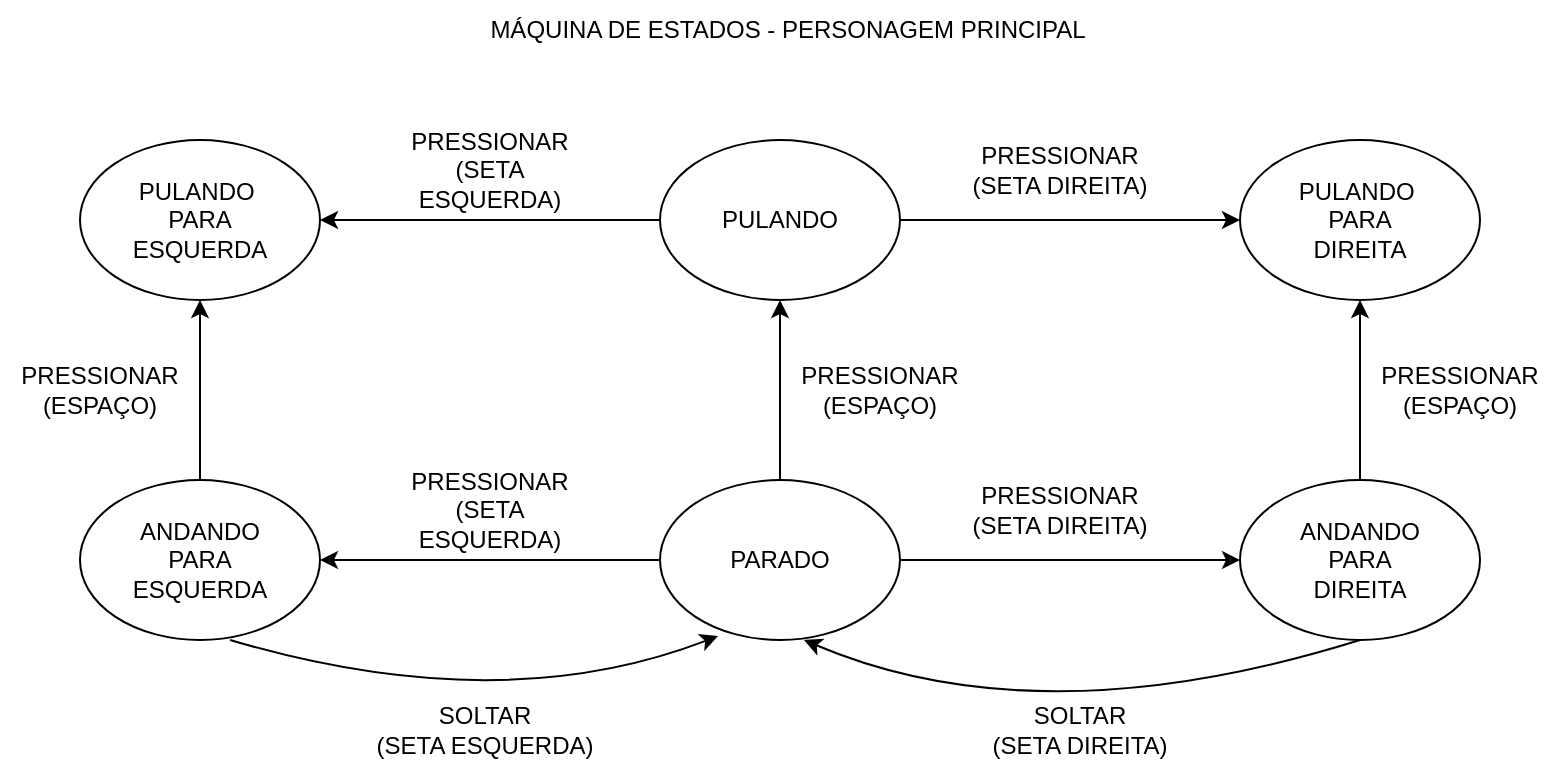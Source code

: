 <mxfile version="28.2.4">
  <diagram name="Página-1" id="mXZYl64TImKxE9nwr8pG">
    <mxGraphModel dx="1381" dy="775" grid="1" gridSize="10" guides="1" tooltips="1" connect="1" arrows="1" fold="1" page="1" pageScale="1" pageWidth="827" pageHeight="1169" math="0" shadow="0">
      <root>
        <mxCell id="0" />
        <mxCell id="1" parent="0" />
        <mxCell id="-Y-EHWKwXSZfCZ-6Ars3-1" value="PARADO" style="ellipse;whiteSpace=wrap;html=1;" vertex="1" parent="1">
          <mxGeometry x="350" y="260" width="120" height="80" as="geometry" />
        </mxCell>
        <mxCell id="-Y-EHWKwXSZfCZ-6Ars3-2" value="PULANDO" style="ellipse;whiteSpace=wrap;html=1;" vertex="1" parent="1">
          <mxGeometry x="350" y="90" width="120" height="80" as="geometry" />
        </mxCell>
        <mxCell id="-Y-EHWKwXSZfCZ-6Ars3-3" value="ANDANDO&lt;div&gt;PARA&lt;/div&gt;&lt;div&gt;DIREITA&lt;/div&gt;" style="ellipse;whiteSpace=wrap;html=1;" vertex="1" parent="1">
          <mxGeometry x="640" y="260" width="120" height="80" as="geometry" />
        </mxCell>
        <mxCell id="-Y-EHWKwXSZfCZ-6Ars3-4" value="ANDANDO&lt;div&gt;PARA&lt;/div&gt;&lt;div&gt;ESQUERDA&lt;/div&gt;" style="ellipse;whiteSpace=wrap;html=1;" vertex="1" parent="1">
          <mxGeometry x="60" y="260" width="120" height="80" as="geometry" />
        </mxCell>
        <mxCell id="-Y-EHWKwXSZfCZ-6Ars3-6" value="" style="endArrow=classic;html=1;rounded=0;entryX=0;entryY=0.5;entryDx=0;entryDy=0;exitX=1;exitY=0.5;exitDx=0;exitDy=0;" edge="1" parent="1" source="-Y-EHWKwXSZfCZ-6Ars3-1" target="-Y-EHWKwXSZfCZ-6Ars3-3">
          <mxGeometry width="50" height="50" relative="1" as="geometry">
            <mxPoint x="520" y="340" as="sourcePoint" />
            <mxPoint x="570" y="290" as="targetPoint" />
          </mxGeometry>
        </mxCell>
        <mxCell id="-Y-EHWKwXSZfCZ-6Ars3-7" value="PRESSIONAR (SETA DIREITA)" style="text;html=1;align=center;verticalAlign=middle;whiteSpace=wrap;rounded=0;" vertex="1" parent="1">
          <mxGeometry x="500" y="260" width="100" height="30" as="geometry" />
        </mxCell>
        <mxCell id="-Y-EHWKwXSZfCZ-6Ars3-8" value="" style="endArrow=classic;html=1;rounded=0;exitX=0;exitY=0.5;exitDx=0;exitDy=0;entryX=1;entryY=0.5;entryDx=0;entryDy=0;" edge="1" parent="1" source="-Y-EHWKwXSZfCZ-6Ars3-1" target="-Y-EHWKwXSZfCZ-6Ars3-4">
          <mxGeometry width="50" height="50" relative="1" as="geometry">
            <mxPoint x="240" y="290" as="sourcePoint" />
            <mxPoint x="290" y="240" as="targetPoint" />
          </mxGeometry>
        </mxCell>
        <mxCell id="-Y-EHWKwXSZfCZ-6Ars3-9" value="PRESSIONAR (SETA ESQUERDA&lt;span style=&quot;background-color: transparent; color: light-dark(rgb(0, 0, 0), rgb(255, 255, 255));&quot;&gt;)&lt;/span&gt;" style="text;html=1;align=center;verticalAlign=middle;whiteSpace=wrap;rounded=0;" vertex="1" parent="1">
          <mxGeometry x="210" y="260" width="110" height="30" as="geometry" />
        </mxCell>
        <mxCell id="-Y-EHWKwXSZfCZ-6Ars3-10" value="" style="endArrow=classic;html=1;rounded=0;entryX=0.5;entryY=1;entryDx=0;entryDy=0;exitX=0.5;exitY=0;exitDx=0;exitDy=0;" edge="1" parent="1" source="-Y-EHWKwXSZfCZ-6Ars3-1" target="-Y-EHWKwXSZfCZ-6Ars3-2">
          <mxGeometry width="50" height="50" relative="1" as="geometry">
            <mxPoint x="320" y="450" as="sourcePoint" />
            <mxPoint x="370" y="400" as="targetPoint" />
          </mxGeometry>
        </mxCell>
        <mxCell id="-Y-EHWKwXSZfCZ-6Ars3-13" value="PULANDO&amp;nbsp;&lt;div&gt;PARA&lt;/div&gt;&lt;div&gt;ESQUERDA&lt;/div&gt;" style="ellipse;whiteSpace=wrap;html=1;" vertex="1" parent="1">
          <mxGeometry x="60" y="90" width="120" height="80" as="geometry" />
        </mxCell>
        <mxCell id="-Y-EHWKwXSZfCZ-6Ars3-14" value="PULANDO&amp;nbsp;&lt;div&gt;PARA&lt;/div&gt;&lt;div&gt;DIREITA&lt;/div&gt;" style="ellipse;whiteSpace=wrap;html=1;" vertex="1" parent="1">
          <mxGeometry x="640" y="90" width="120" height="80" as="geometry" />
        </mxCell>
        <mxCell id="-Y-EHWKwXSZfCZ-6Ars3-16" value="" style="endArrow=classic;html=1;rounded=0;entryX=0.5;entryY=1;entryDx=0;entryDy=0;exitX=0.5;exitY=0;exitDx=0;exitDy=0;" edge="1" parent="1" source="-Y-EHWKwXSZfCZ-6Ars3-4" target="-Y-EHWKwXSZfCZ-6Ars3-13">
          <mxGeometry width="50" height="50" relative="1" as="geometry">
            <mxPoint x="200" y="220" as="sourcePoint" />
            <mxPoint x="250" y="170" as="targetPoint" />
          </mxGeometry>
        </mxCell>
        <mxCell id="-Y-EHWKwXSZfCZ-6Ars3-17" value="" style="endArrow=classic;html=1;rounded=0;entryX=0.5;entryY=1;entryDx=0;entryDy=0;exitX=0.5;exitY=0;exitDx=0;exitDy=0;" edge="1" parent="1" source="-Y-EHWKwXSZfCZ-6Ars3-3" target="-Y-EHWKwXSZfCZ-6Ars3-14">
          <mxGeometry width="50" height="50" relative="1" as="geometry">
            <mxPoint x="480" y="420" as="sourcePoint" />
            <mxPoint x="530" y="370" as="targetPoint" />
          </mxGeometry>
        </mxCell>
        <mxCell id="-Y-EHWKwXSZfCZ-6Ars3-18" value="PRESSIONAR (ESPAÇO)" style="text;html=1;align=center;verticalAlign=middle;whiteSpace=wrap;rounded=0;" vertex="1" parent="1">
          <mxGeometry x="20" y="200" width="100" height="30" as="geometry" />
        </mxCell>
        <mxCell id="-Y-EHWKwXSZfCZ-6Ars3-19" value="PRESSIONAR (ESPAÇO)" style="text;html=1;align=center;verticalAlign=middle;whiteSpace=wrap;rounded=0;" vertex="1" parent="1">
          <mxGeometry x="700" y="200" width="100" height="30" as="geometry" />
        </mxCell>
        <mxCell id="-Y-EHWKwXSZfCZ-6Ars3-20" value="PRESSIONAR (ESPAÇO)" style="text;html=1;align=center;verticalAlign=middle;whiteSpace=wrap;rounded=0;" vertex="1" parent="1">
          <mxGeometry x="410" y="200" width="100" height="30" as="geometry" />
        </mxCell>
        <mxCell id="-Y-EHWKwXSZfCZ-6Ars3-21" value="" style="endArrow=classic;html=1;rounded=0;entryX=0;entryY=0.5;entryDx=0;entryDy=0;exitX=1;exitY=0.5;exitDx=0;exitDy=0;" edge="1" parent="1">
          <mxGeometry width="50" height="50" relative="1" as="geometry">
            <mxPoint x="470" y="130" as="sourcePoint" />
            <mxPoint x="640" y="130" as="targetPoint" />
          </mxGeometry>
        </mxCell>
        <mxCell id="-Y-EHWKwXSZfCZ-6Ars3-22" value="PRESSIONAR (SETA DIREITA)" style="text;html=1;align=center;verticalAlign=middle;whiteSpace=wrap;rounded=0;" vertex="1" parent="1">
          <mxGeometry x="500" y="90" width="100" height="30" as="geometry" />
        </mxCell>
        <mxCell id="-Y-EHWKwXSZfCZ-6Ars3-23" value="" style="endArrow=classic;html=1;rounded=0;exitX=0;exitY=0.5;exitDx=0;exitDy=0;entryX=1;entryY=0.5;entryDx=0;entryDy=0;" edge="1" parent="1">
          <mxGeometry width="50" height="50" relative="1" as="geometry">
            <mxPoint x="350" y="130" as="sourcePoint" />
            <mxPoint x="180" y="130" as="targetPoint" />
          </mxGeometry>
        </mxCell>
        <mxCell id="-Y-EHWKwXSZfCZ-6Ars3-24" value="PRESSIONAR (SETA ESQUERDA&lt;span style=&quot;background-color: transparent; color: light-dark(rgb(0, 0, 0), rgb(255, 255, 255));&quot;&gt;)&lt;/span&gt;" style="text;html=1;align=center;verticalAlign=middle;whiteSpace=wrap;rounded=0;" vertex="1" parent="1">
          <mxGeometry x="210" y="90" width="110" height="30" as="geometry" />
        </mxCell>
        <mxCell id="-Y-EHWKwXSZfCZ-6Ars3-26" value="SOLTAR&lt;div&gt;(SETA DIREITA)&lt;/div&gt;" style="text;html=1;align=center;verticalAlign=middle;whiteSpace=wrap;rounded=0;" vertex="1" parent="1">
          <mxGeometry x="510" y="370" width="100" height="30" as="geometry" />
        </mxCell>
        <mxCell id="-Y-EHWKwXSZfCZ-6Ars3-30" value="" style="curved=1;endArrow=classic;html=1;rounded=0;entryX=0.242;entryY=0.975;entryDx=0;entryDy=0;entryPerimeter=0;exitX=0.625;exitY=1;exitDx=0;exitDy=0;exitPerimeter=0;" edge="1" parent="1" source="-Y-EHWKwXSZfCZ-6Ars3-4" target="-Y-EHWKwXSZfCZ-6Ars3-1">
          <mxGeometry width="50" height="50" relative="1" as="geometry">
            <mxPoint x="220" y="380" as="sourcePoint" />
            <mxPoint x="270" y="330" as="targetPoint" />
            <Array as="points">
              <mxPoint x="270" y="380" />
            </Array>
          </mxGeometry>
        </mxCell>
        <mxCell id="-Y-EHWKwXSZfCZ-6Ars3-31" value="SOLTAR&lt;div&gt;(SETA ESQUERDA)&lt;/div&gt;" style="text;html=1;align=center;verticalAlign=middle;whiteSpace=wrap;rounded=0;" vertex="1" parent="1">
          <mxGeometry x="205" y="370" width="115" height="30" as="geometry" />
        </mxCell>
        <mxCell id="-Y-EHWKwXSZfCZ-6Ars3-32" value="MÁQUINA DE ESTADOS - PERSONAGEM PRINCIPAL" style="text;html=1;align=center;verticalAlign=middle;whiteSpace=wrap;rounded=0;" vertex="1" parent="1">
          <mxGeometry x="249" y="20" width="330" height="30" as="geometry" />
        </mxCell>
        <mxCell id="-Y-EHWKwXSZfCZ-6Ars3-34" value="" style="curved=1;endArrow=classic;html=1;rounded=0;exitX=0.5;exitY=1;exitDx=0;exitDy=0;entryX=0.6;entryY=1;entryDx=0;entryDy=0;entryPerimeter=0;" edge="1" parent="1" source="-Y-EHWKwXSZfCZ-6Ars3-3" target="-Y-EHWKwXSZfCZ-6Ars3-1">
          <mxGeometry width="50" height="50" relative="1" as="geometry">
            <mxPoint x="490" y="390" as="sourcePoint" />
            <mxPoint x="540" y="340" as="targetPoint" />
            <Array as="points">
              <mxPoint x="540" y="390" />
            </Array>
          </mxGeometry>
        </mxCell>
      </root>
    </mxGraphModel>
  </diagram>
</mxfile>
